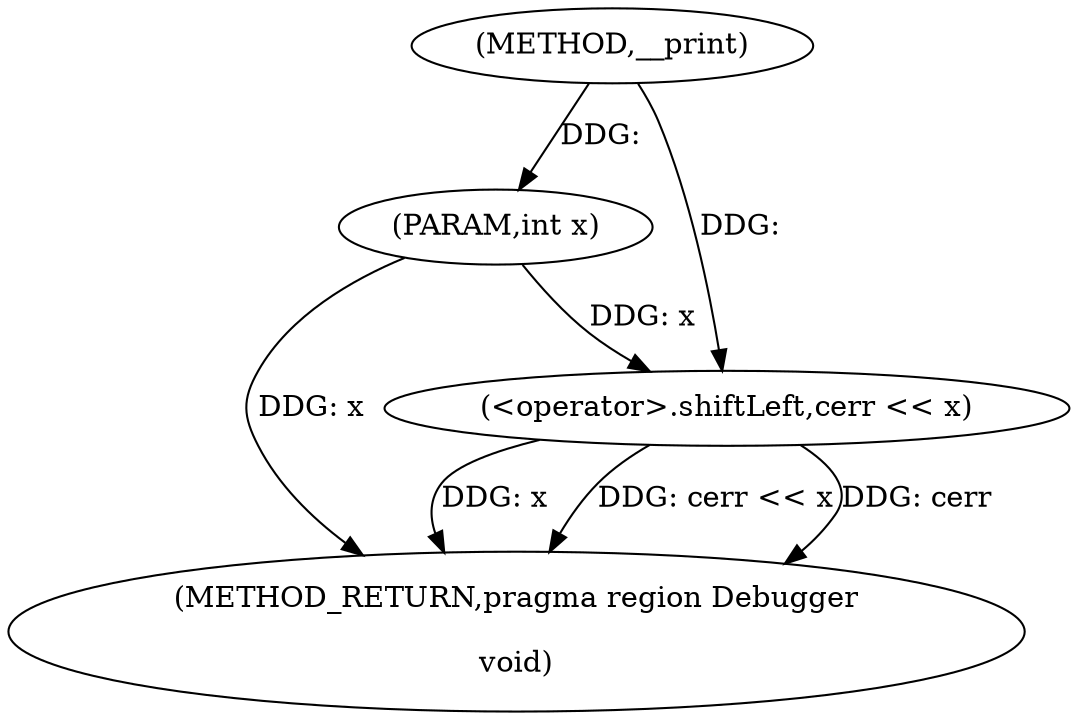 digraph "__print" {  
"1000101" [label = "(METHOD,__print)" ]
"1000107" [label = "(METHOD_RETURN,pragma region Debugger\nvoid)" ]
"1000102" [label = "(PARAM,int x)" ]
"1000104" [label = "(<operator>.shiftLeft,cerr << x)" ]
  "1000102" -> "1000107"  [ label = "DDG: x"] 
  "1000104" -> "1000107"  [ label = "DDG: x"] 
  "1000104" -> "1000107"  [ label = "DDG: cerr << x"] 
  "1000104" -> "1000107"  [ label = "DDG: cerr"] 
  "1000101" -> "1000102"  [ label = "DDG: "] 
  "1000101" -> "1000104"  [ label = "DDG: "] 
  "1000102" -> "1000104"  [ label = "DDG: x"] 
}
